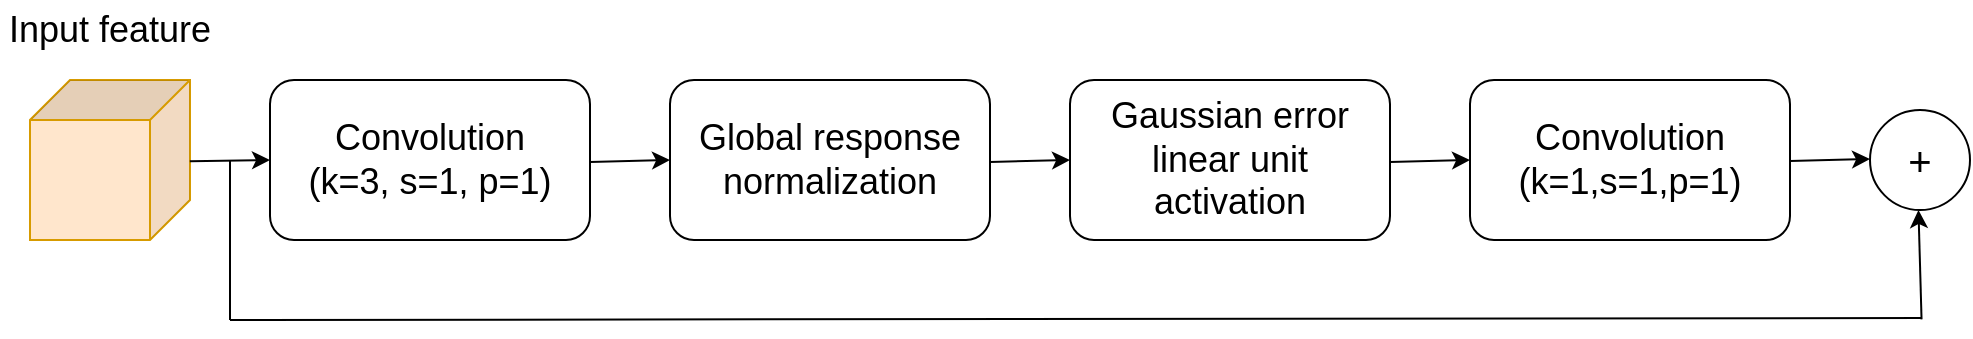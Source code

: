 <mxfile version="26.0.16">
  <diagram name="Page-1" id="xeBWGhEw35yfDg1w5zhY">
    <mxGraphModel dx="129" dy="55" grid="1" gridSize="10" guides="1" tooltips="1" connect="1" arrows="1" fold="1" page="1" pageScale="1" pageWidth="10000" pageHeight="10000" math="0" shadow="0">
      <root>
        <mxCell id="0" />
        <mxCell id="1" parent="0" />
        <mxCell id="UeawzL2k-eEh-Hr7DBqL-1" value="" style="shape=cube;whiteSpace=wrap;html=1;boundedLbl=1;backgroundOutline=1;darkOpacity=0.05;darkOpacity2=0.1;size=20;direction=south;fillColor=#ffe6cc;strokeColor=#d79b00;" vertex="1" parent="1">
          <mxGeometry x="320" y="240" width="80" height="80" as="geometry" />
        </mxCell>
        <mxCell id="UeawzL2k-eEh-Hr7DBqL-2" value="&lt;font style=&quot;font-size: 18px;&quot;&gt;Input feature&lt;/font&gt;" style="text;html=1;align=center;verticalAlign=middle;whiteSpace=wrap;rounded=0;" vertex="1" parent="1">
          <mxGeometry x="305" y="200" width="110" height="30" as="geometry" />
        </mxCell>
        <mxCell id="UeawzL2k-eEh-Hr7DBqL-3" value="" style="endArrow=classic;html=1;rounded=0;exitX=0.508;exitY=0.001;exitDx=0;exitDy=0;exitPerimeter=0;" edge="1" parent="1" source="UeawzL2k-eEh-Hr7DBqL-1">
          <mxGeometry width="50" height="50" relative="1" as="geometry">
            <mxPoint x="410" y="280" as="sourcePoint" />
            <mxPoint x="440" y="280" as="targetPoint" />
          </mxGeometry>
        </mxCell>
        <mxCell id="UeawzL2k-eEh-Hr7DBqL-4" value="&lt;font style=&quot;font-size: 18px;&quot;&gt;Convolution&lt;/font&gt;&lt;div&gt;&lt;font style=&quot;font-size: 18px;&quot;&gt;(k=3, s=1, p=1)&lt;/font&gt;&lt;/div&gt;" style="rounded=1;whiteSpace=wrap;html=1;" vertex="1" parent="1">
          <mxGeometry x="440" y="240" width="160" height="80" as="geometry" />
        </mxCell>
        <mxCell id="UeawzL2k-eEh-Hr7DBqL-6" value="" style="endArrow=classic;html=1;rounded=0;exitX=0.508;exitY=0.001;exitDx=0;exitDy=0;exitPerimeter=0;" edge="1" parent="1">
          <mxGeometry width="50" height="50" relative="1" as="geometry">
            <mxPoint x="600" y="281" as="sourcePoint" />
            <mxPoint x="640" y="280" as="targetPoint" />
          </mxGeometry>
        </mxCell>
        <mxCell id="UeawzL2k-eEh-Hr7DBqL-7" value="&lt;font style=&quot;font-size: 18px;&quot;&gt;Global response normalization&lt;/font&gt;" style="rounded=1;whiteSpace=wrap;html=1;" vertex="1" parent="1">
          <mxGeometry x="640" y="240" width="160" height="80" as="geometry" />
        </mxCell>
        <mxCell id="UeawzL2k-eEh-Hr7DBqL-8" value="" style="endArrow=classic;html=1;rounded=0;exitX=0.508;exitY=0.001;exitDx=0;exitDy=0;exitPerimeter=0;" edge="1" parent="1">
          <mxGeometry width="50" height="50" relative="1" as="geometry">
            <mxPoint x="800" y="281" as="sourcePoint" />
            <mxPoint x="840" y="280" as="targetPoint" />
          </mxGeometry>
        </mxCell>
        <mxCell id="UeawzL2k-eEh-Hr7DBqL-9" value="&lt;font style=&quot;font-size: 18px;&quot;&gt;Gaussian error linear unit activation&lt;/font&gt;" style="rounded=1;whiteSpace=wrap;html=1;" vertex="1" parent="1">
          <mxGeometry x="840" y="240" width="160" height="80" as="geometry" />
        </mxCell>
        <mxCell id="UeawzL2k-eEh-Hr7DBqL-10" value="" style="endArrow=classic;html=1;rounded=0;exitX=0.508;exitY=0.001;exitDx=0;exitDy=0;exitPerimeter=0;" edge="1" parent="1">
          <mxGeometry width="50" height="50" relative="1" as="geometry">
            <mxPoint x="1000" y="281" as="sourcePoint" />
            <mxPoint x="1040" y="280" as="targetPoint" />
          </mxGeometry>
        </mxCell>
        <mxCell id="UeawzL2k-eEh-Hr7DBqL-11" value="&lt;font style=&quot;font-size: 18px;&quot;&gt;Convolution&lt;/font&gt;&lt;div&gt;&lt;font style=&quot;font-size: 18px;&quot;&gt;(k=1,s=1,p=1)&lt;/font&gt;&lt;/div&gt;" style="rounded=1;whiteSpace=wrap;html=1;" vertex="1" parent="1">
          <mxGeometry x="1040" y="240" width="160" height="80" as="geometry" />
        </mxCell>
        <mxCell id="UeawzL2k-eEh-Hr7DBqL-12" value="" style="endArrow=classic;html=1;rounded=0;exitX=0.508;exitY=0.001;exitDx=0;exitDy=0;exitPerimeter=0;" edge="1" parent="1">
          <mxGeometry width="50" height="50" relative="1" as="geometry">
            <mxPoint x="1200" y="280.5" as="sourcePoint" />
            <mxPoint x="1240" y="279.5" as="targetPoint" />
          </mxGeometry>
        </mxCell>
        <mxCell id="UeawzL2k-eEh-Hr7DBqL-13" value="&lt;font style=&quot;font-size: 20px;&quot;&gt;+&lt;/font&gt;" style="ellipse;whiteSpace=wrap;html=1;aspect=fixed;" vertex="1" parent="1">
          <mxGeometry x="1240" y="255" width="50" height="50" as="geometry" />
        </mxCell>
        <mxCell id="UeawzL2k-eEh-Hr7DBqL-14" value="" style="endArrow=none;html=1;rounded=0;" edge="1" parent="1">
          <mxGeometry width="50" height="50" relative="1" as="geometry">
            <mxPoint x="420" y="360" as="sourcePoint" />
            <mxPoint x="420" y="280" as="targetPoint" />
          </mxGeometry>
        </mxCell>
        <mxCell id="UeawzL2k-eEh-Hr7DBqL-15" value="" style="endArrow=none;html=1;rounded=0;" edge="1" parent="1">
          <mxGeometry width="50" height="50" relative="1" as="geometry">
            <mxPoint x="420" y="360" as="sourcePoint" />
            <mxPoint x="1266" y="359" as="targetPoint" />
          </mxGeometry>
        </mxCell>
        <mxCell id="UeawzL2k-eEh-Hr7DBqL-16" value="" style="endArrow=classic;html=1;rounded=0;entryX=0.369;entryY=1.006;entryDx=0;entryDy=0;entryPerimeter=0;" edge="1" parent="1">
          <mxGeometry width="50" height="50" relative="1" as="geometry">
            <mxPoint x="1265.78" y="359.7" as="sourcePoint" />
            <mxPoint x="1264.23" y="305" as="targetPoint" />
          </mxGeometry>
        </mxCell>
      </root>
    </mxGraphModel>
  </diagram>
</mxfile>
